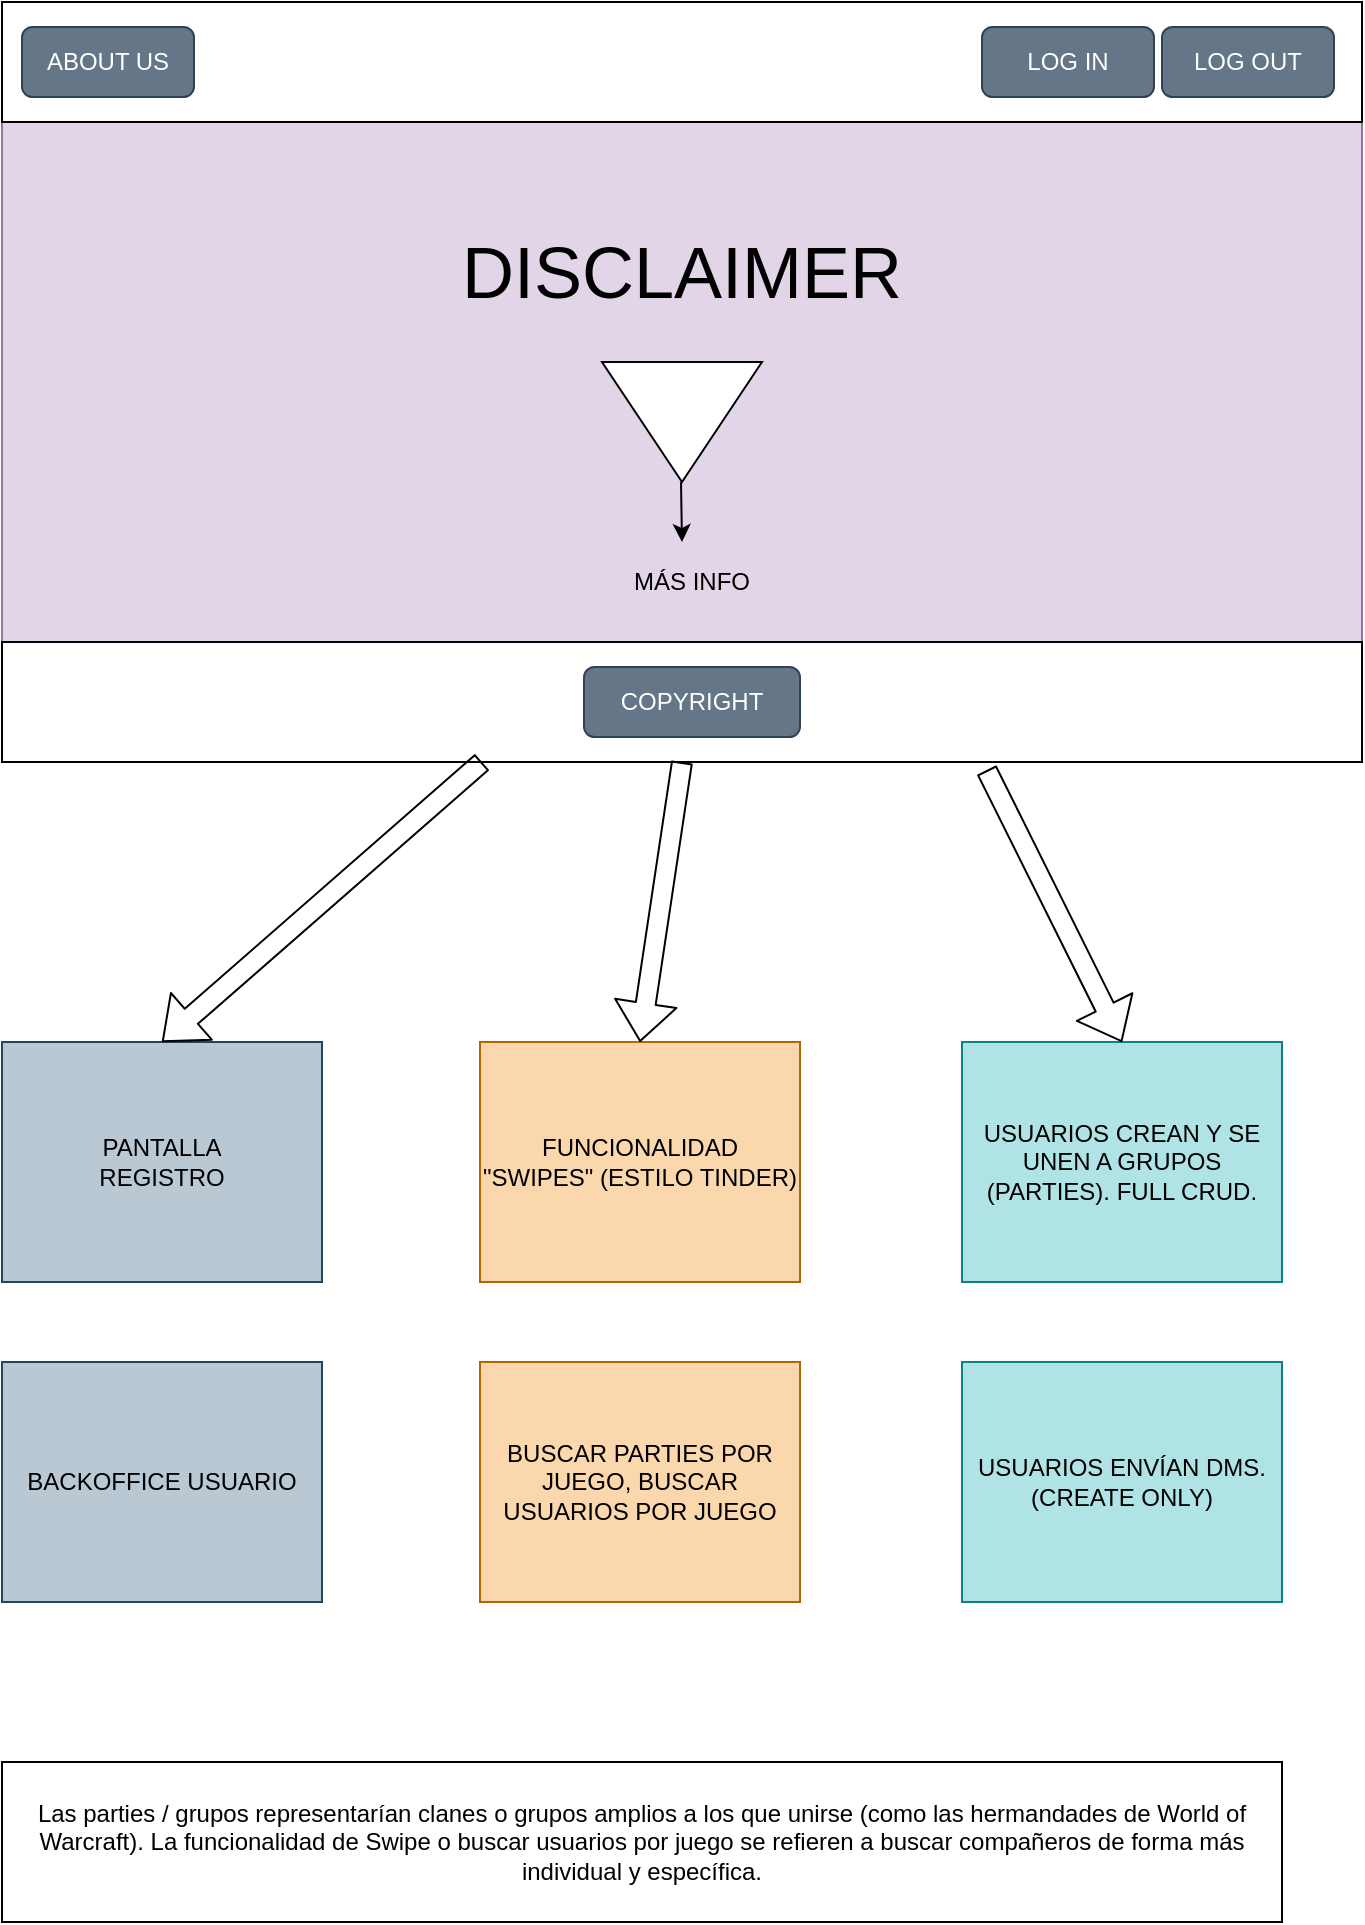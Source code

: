 <mxfile version="14.6.13" type="device"><diagram id="lqb2NJCOyodoSb2GfEJR" name="Página-1"><mxGraphModel dx="1422" dy="822" grid="1" gridSize="10" guides="1" tooltips="1" connect="1" arrows="1" fold="1" page="1" pageScale="1" pageWidth="827" pageHeight="1169" math="0" shadow="0"><root><mxCell id="0"/><mxCell id="1" parent="0"/><mxCell id="09_tbR6rsQmbO3hm7Zvw-1" value="" style="rounded=0;whiteSpace=wrap;html=1;fillColor=#e1d5e7;strokeColor=#9673a6;" vertex="1" parent="1"><mxGeometry x="80" y="80" width="680" height="360" as="geometry"/></mxCell><mxCell id="09_tbR6rsQmbO3hm7Zvw-3" value="" style="rounded=0;whiteSpace=wrap;html=1;" vertex="1" parent="1"><mxGeometry x="80" y="80" width="680" height="60" as="geometry"/></mxCell><mxCell id="09_tbR6rsQmbO3hm7Zvw-4" value="" style="rounded=0;whiteSpace=wrap;html=1;" vertex="1" parent="1"><mxGeometry x="80" y="400" width="680" height="60" as="geometry"/></mxCell><mxCell id="09_tbR6rsQmbO3hm7Zvw-5" value="LOG IN" style="rounded=1;whiteSpace=wrap;html=1;fillColor=#647687;strokeColor=#314354;fontColor=#ffffff;" vertex="1" parent="1"><mxGeometry x="570" y="92.5" width="86" height="35" as="geometry"/></mxCell><mxCell id="09_tbR6rsQmbO3hm7Zvw-6" value="LOG OUT" style="rounded=1;whiteSpace=wrap;html=1;fillColor=#647687;strokeColor=#314354;fontColor=#ffffff;" vertex="1" parent="1"><mxGeometry x="660" y="92.5" width="86" height="35" as="geometry"/></mxCell><mxCell id="09_tbR6rsQmbO3hm7Zvw-7" value="&lt;font style=&quot;font-size: 36px&quot;&gt;DISCLAIMER&lt;/font&gt;" style="text;html=1;strokeColor=none;fillColor=none;align=center;verticalAlign=middle;whiteSpace=wrap;rounded=0;" vertex="1" parent="1"><mxGeometry x="250" y="190" width="340" height="50" as="geometry"/></mxCell><mxCell id="09_tbR6rsQmbO3hm7Zvw-8" value="" style="triangle;whiteSpace=wrap;html=1;rotation=90;" vertex="1" parent="1"><mxGeometry x="390" y="250" width="60" height="80" as="geometry"/></mxCell><mxCell id="09_tbR6rsQmbO3hm7Zvw-9" value="" style="endArrow=classic;html=1;" edge="1" parent="1"><mxGeometry width="50" height="50" relative="1" as="geometry"><mxPoint x="419.5" y="320" as="sourcePoint"/><mxPoint x="420" y="350" as="targetPoint"/></mxGeometry></mxCell><mxCell id="09_tbR6rsQmbO3hm7Zvw-10" value="MÁS INFO" style="text;html=1;strokeColor=none;fillColor=none;align=center;verticalAlign=middle;whiteSpace=wrap;rounded=0;" vertex="1" parent="1"><mxGeometry x="340" y="360" width="170" height="20" as="geometry"/></mxCell><mxCell id="09_tbR6rsQmbO3hm7Zvw-11" value="ABOUT US" style="rounded=1;whiteSpace=wrap;html=1;fillColor=#647687;strokeColor=#314354;fontColor=#ffffff;" vertex="1" parent="1"><mxGeometry x="90" y="92.5" width="86" height="35" as="geometry"/></mxCell><mxCell id="09_tbR6rsQmbO3hm7Zvw-12" value="PANTALLA&lt;br&gt;REGISTRO" style="rounded=0;whiteSpace=wrap;html=1;fillColor=#bac8d3;strokeColor=#23445d;" vertex="1" parent="1"><mxGeometry x="80" y="600" width="160" height="120" as="geometry"/></mxCell><mxCell id="09_tbR6rsQmbO3hm7Zvw-13" value="BACKOFFICE USUARIO" style="rounded=0;whiteSpace=wrap;html=1;fillColor=#bac8d3;strokeColor=#23445d;" vertex="1" parent="1"><mxGeometry x="80" y="760" width="160" height="120" as="geometry"/></mxCell><mxCell id="09_tbR6rsQmbO3hm7Zvw-14" value="FUNCIONALIDAD&lt;br&gt;&quot;SWIPES&quot; (ESTILO TINDER)" style="rounded=0;whiteSpace=wrap;html=1;fillColor=#fad7ac;strokeColor=#b46504;" vertex="1" parent="1"><mxGeometry x="319" y="600" width="160" height="120" as="geometry"/></mxCell><mxCell id="09_tbR6rsQmbO3hm7Zvw-16" value="BUSCAR PARTIES POR JUEGO, BUSCAR USUARIOS POR JUEGO" style="rounded=0;whiteSpace=wrap;html=1;fillColor=#fad7ac;strokeColor=#b46504;" vertex="1" parent="1"><mxGeometry x="319" y="760" width="160" height="120" as="geometry"/></mxCell><mxCell id="09_tbR6rsQmbO3hm7Zvw-17" value="COPYRIGHT" style="rounded=1;whiteSpace=wrap;html=1;fillColor=#647687;strokeColor=#314354;fontColor=#ffffff;" vertex="1" parent="1"><mxGeometry x="371" y="412.5" width="108" height="35" as="geometry"/></mxCell><mxCell id="09_tbR6rsQmbO3hm7Zvw-18" value="" style="shape=flexArrow;endArrow=classic;html=1;exitX=0.353;exitY=1;exitDx=0;exitDy=0;entryX=0.5;entryY=0;entryDx=0;entryDy=0;exitPerimeter=0;" edge="1" parent="1" source="09_tbR6rsQmbO3hm7Zvw-4" target="09_tbR6rsQmbO3hm7Zvw-12"><mxGeometry width="50" height="50" relative="1" as="geometry"><mxPoint x="560" y="510" as="sourcePoint"/><mxPoint x="610" y="460" as="targetPoint"/></mxGeometry></mxCell><mxCell id="09_tbR6rsQmbO3hm7Zvw-19" value="" style="shape=flexArrow;endArrow=classic;html=1;exitX=0.5;exitY=1;exitDx=0;exitDy=0;entryX=0.5;entryY=0;entryDx=0;entryDy=0;" edge="1" parent="1" source="09_tbR6rsQmbO3hm7Zvw-4" target="09_tbR6rsQmbO3hm7Zvw-14"><mxGeometry width="50" height="50" relative="1" as="geometry"><mxPoint x="430.04" y="460" as="sourcePoint"/><mxPoint x="270" y="600" as="targetPoint"/></mxGeometry></mxCell><mxCell id="09_tbR6rsQmbO3hm7Zvw-20" value="USUARIOS CREAN Y SE UNEN A GRUPOS (PARTIES). FULL CRUD." style="rounded=0;whiteSpace=wrap;html=1;fillColor=#b0e3e6;strokeColor=#0e8088;" vertex="1" parent="1"><mxGeometry x="560" y="600" width="160" height="120" as="geometry"/></mxCell><mxCell id="09_tbR6rsQmbO3hm7Zvw-21" value="" style="shape=flexArrow;endArrow=classic;html=1;exitX=0.724;exitY=1.067;exitDx=0;exitDy=0;entryX=0.5;entryY=0;entryDx=0;entryDy=0;exitPerimeter=0;" edge="1" parent="1" source="09_tbR6rsQmbO3hm7Zvw-4" target="09_tbR6rsQmbO3hm7Zvw-20"><mxGeometry width="50" height="50" relative="1" as="geometry"><mxPoint x="581" y="470" as="sourcePoint"/><mxPoint x="560" y="610" as="targetPoint"/></mxGeometry></mxCell><mxCell id="09_tbR6rsQmbO3hm7Zvw-22" value="USUARIOS ENVÍAN DMS. (CREATE ONLY)" style="rounded=0;whiteSpace=wrap;html=1;fillColor=#b0e3e6;strokeColor=#0e8088;" vertex="1" parent="1"><mxGeometry x="560" y="760" width="160" height="120" as="geometry"/></mxCell><mxCell id="09_tbR6rsQmbO3hm7Zvw-23" value="Las parties / grupos representarían clanes o grupos amplios a los que unirse (como las hermandades de World of Warcraft). La funcionalidad de Swipe o buscar usuarios por juego se refieren a buscar compañeros de forma más individual y específica." style="rounded=0;whiteSpace=wrap;html=1;" vertex="1" parent="1"><mxGeometry x="80" y="960" width="640" height="80" as="geometry"/></mxCell></root></mxGraphModel></diagram></mxfile>